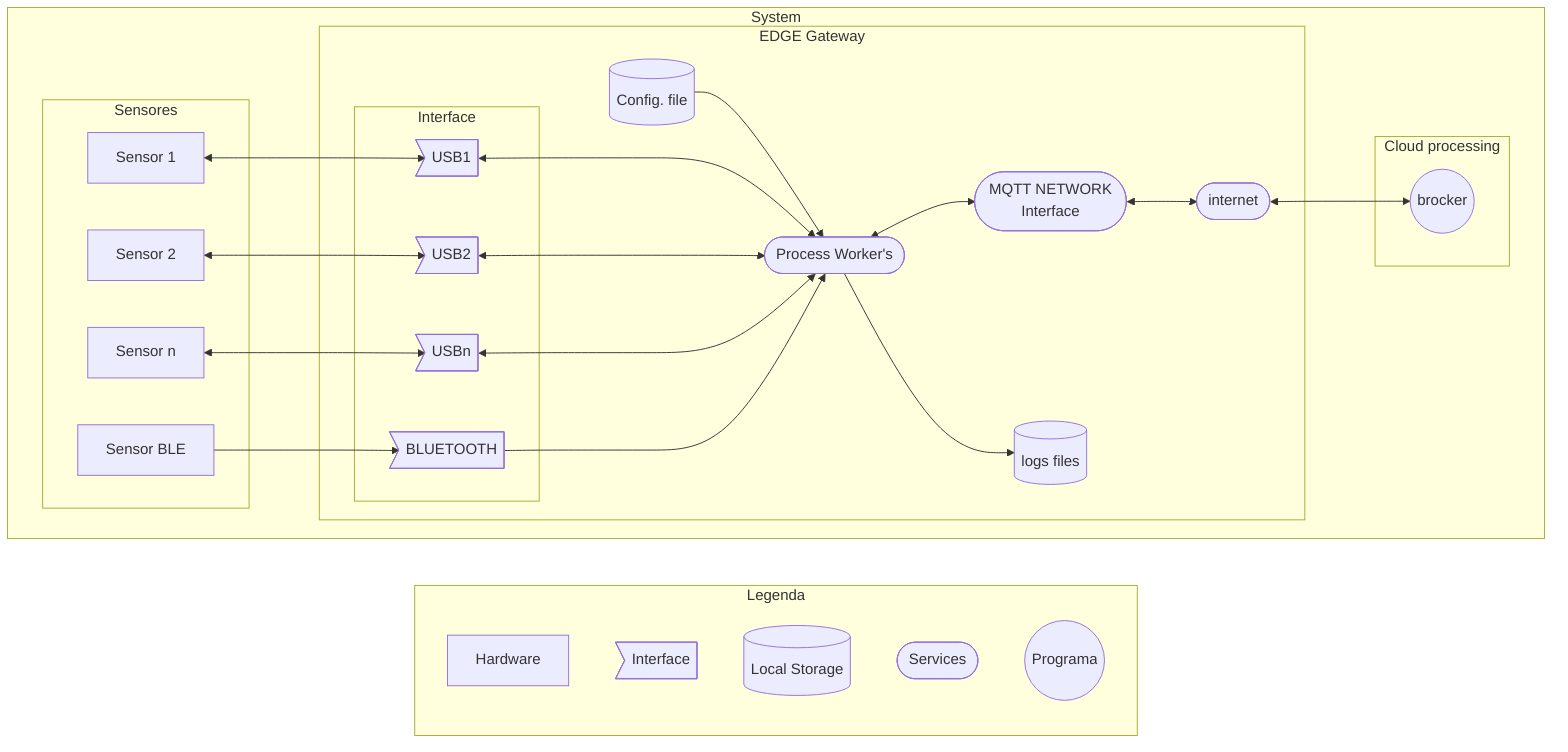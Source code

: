 graph LR
    subgraph Legenda
        hardware[Hardware]
        interface>Interface]
        file[(Local Storage)]
        services([Services])
        program((Programa))
    end

    subgraph System
        direction LR

        subgraph EDGE Gateway
            datalogger([Process Worker's])<-->server
            datalogger([Process Worker's])--> files[(logs files)]
            ConfigFile[(Config. file)] --> datalogger([Process Worker's])
            server([MQTT NETWORK \n Interface])<-->internet
            internet([internet])

            subgraph Interface
                USB1
                USB2
                USBn
                BLUETOOTH
            end
            USB1>USB1] <---> datalogger
            USB2>USB2] <---> datalogger
            USBn>USBn] <---> datalogger
            BLUETOOTH>BLUETOOTH] --> datalogger
        end

        subgraph Sensores
            s1[Sensor 1] <--> USB1
            s2[Sensor 2] <--> USB2
            s4[Sensor n] <--> USBn
            s3[Sensor BLE] --> BLUETOOTH
            
        end

        internet <--> brocker
        subgraph Cloud processing 
            brocker((brocker))
        end
    end
